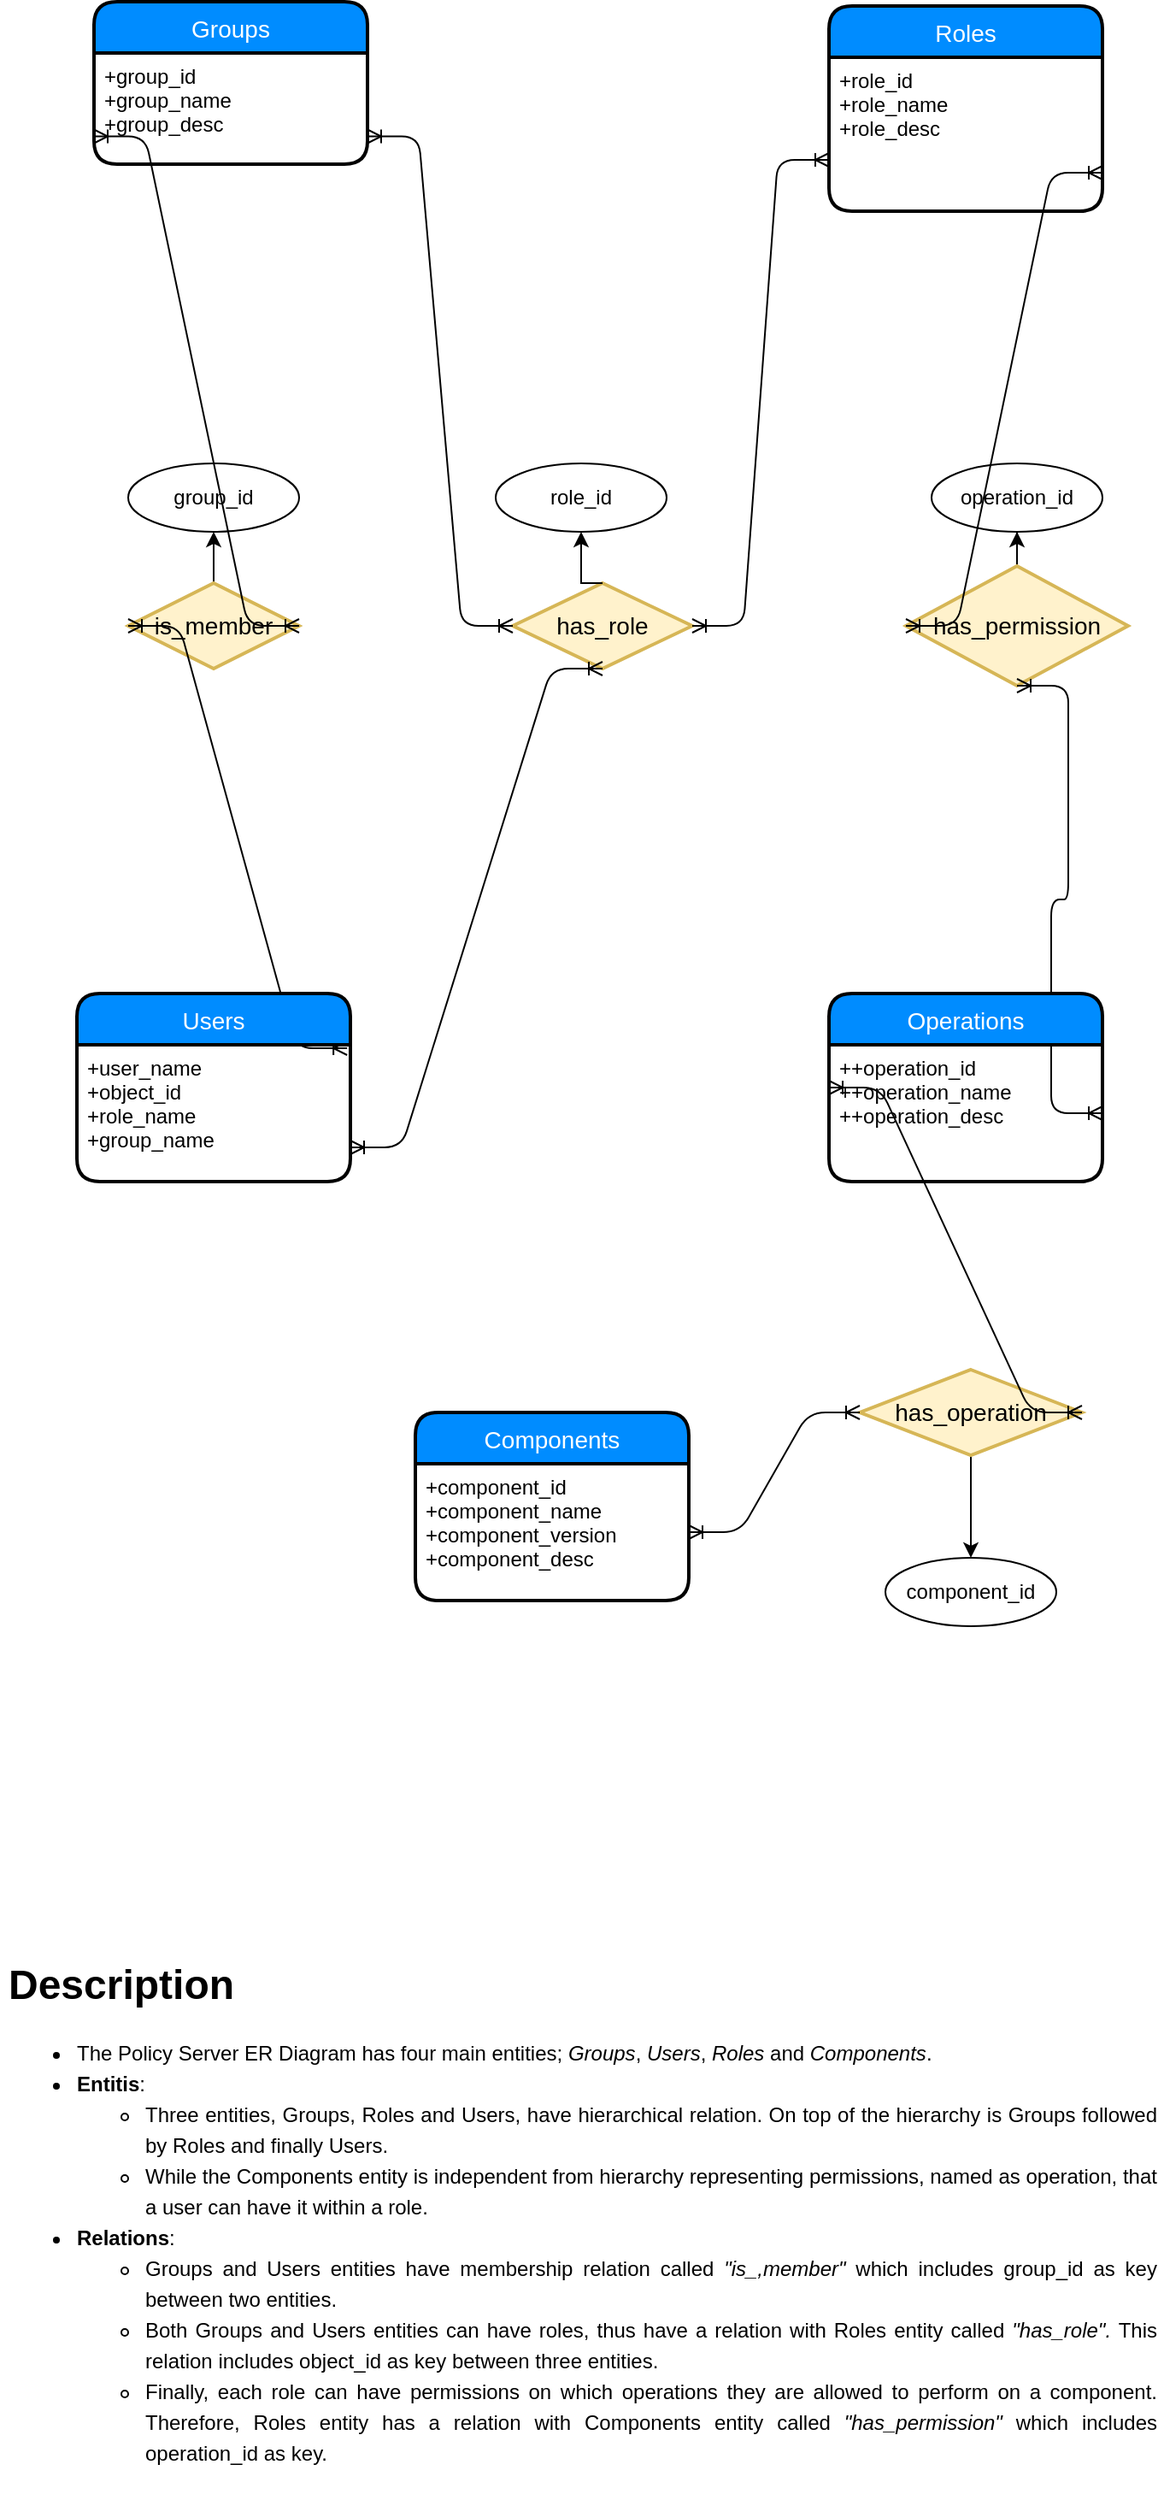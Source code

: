 <mxfile version="10.6.9" type="github"><diagram id="47WFxknzT0AIR9BU0tt0" name="Page-1"><mxGraphModel dx="1394" dy="796" grid="1" gridSize="10" guides="1" tooltips="1" connect="1" arrows="1" fold="1" page="1" pageScale="1" pageWidth="827" pageHeight="1169" math="0" shadow="0"><root><mxCell id="0"/><mxCell id="1" parent="0"/><mxCell id="r7iWO95EmXNK_B9tp6Ex-1" style="edgeStyle=orthogonalEdgeStyle;rounded=0;orthogonalLoop=1;jettySize=auto;html=1;exitX=0.5;exitY=0;exitDx=0;exitDy=0;entryX=0.5;entryY=1;entryDx=0;entryDy=0;" edge="1" parent="1" source="r7iWO95EmXNK_B9tp6Ex-2" target="r7iWO95EmXNK_B9tp6Ex-4"><mxGeometry relative="1" as="geometry"/></mxCell><mxCell id="r7iWO95EmXNK_B9tp6Ex-2" value="is_member" style="shape=rhombus;strokeWidth=2;fontSize=17;perimeter=rhombusPerimeter;whiteSpace=wrap;html=1;align=center;fontSize=14;fillColor=#fff2cc;strokeColor=#d6b656;" vertex="1" parent="1"><mxGeometry x="102" y="380" width="100" height="50" as="geometry"/></mxCell><mxCell id="r7iWO95EmXNK_B9tp6Ex-3" value="has_role" style="shape=rhombus;strokeWidth=2;fontSize=17;perimeter=rhombusPerimeter;whiteSpace=wrap;html=1;align=center;fontSize=14;fillColor=#fff2cc;strokeColor=#d6b656;" vertex="1" parent="1"><mxGeometry x="327" y="380" width="105" height="50" as="geometry"/></mxCell><mxCell id="r7iWO95EmXNK_B9tp6Ex-4" value="group_id" style="ellipse;whiteSpace=wrap;html=1;" vertex="1" parent="1"><mxGeometry x="102" y="310" width="100" height="40" as="geometry"/></mxCell><mxCell id="r7iWO95EmXNK_B9tp6Ex-5" value="operation_id" style="ellipse;whiteSpace=wrap;html=1;" vertex="1" parent="1"><mxGeometry x="572" y="310" width="100" height="40" as="geometry"/></mxCell><mxCell id="r7iWO95EmXNK_B9tp6Ex-6" style="edgeStyle=orthogonalEdgeStyle;rounded=0;orthogonalLoop=1;jettySize=auto;html=1;entryX=0.5;entryY=1;entryDx=0;entryDy=0;" edge="1" parent="1" source="r7iWO95EmXNK_B9tp6Ex-7" target="r7iWO95EmXNK_B9tp6Ex-5"><mxGeometry relative="1" as="geometry"/></mxCell><mxCell id="r7iWO95EmXNK_B9tp6Ex-7" value="has_permission" style="shape=rhombus;strokeWidth=2;fontSize=17;perimeter=rhombusPerimeter;whiteSpace=wrap;html=1;align=center;fontSize=14;fillColor=#fff2cc;strokeColor=#d6b656;" vertex="1" parent="1"><mxGeometry x="557" y="370" width="130" height="70" as="geometry"/></mxCell><mxCell id="r7iWO95EmXNK_B9tp6Ex-8" value="" style="edgeStyle=entityRelationEdgeStyle;fontSize=12;html=1;endArrow=ERoneToMany;startArrow=ERoneToMany;exitX=1;exitY=0.75;exitDx=0;exitDy=0;entryX=0.5;entryY=1;entryDx=0;entryDy=0;" edge="1" parent="1" source="r7iWO95EmXNK_B9tp6Ex-24" target="r7iWO95EmXNK_B9tp6Ex-3"><mxGeometry width="100" height="100" relative="1" as="geometry"><mxPoint x="232" y="400" as="sourcePoint"/><mxPoint x="332" y="215" as="targetPoint"/></mxGeometry></mxCell><mxCell id="r7iWO95EmXNK_B9tp6Ex-9" value="" style="edgeStyle=entityRelationEdgeStyle;fontSize=12;html=1;endArrow=ERoneToMany;startArrow=ERoneToMany;entryX=0;entryY=0.5;entryDx=0;entryDy=0;exitX=0.988;exitY=0.025;exitDx=0;exitDy=0;exitPerimeter=0;" edge="1" parent="1" source="r7iWO95EmXNK_B9tp6Ex-24" target="r7iWO95EmXNK_B9tp6Ex-2"><mxGeometry width="100" height="100" relative="1" as="geometry"><mxPoint x="232" y="385" as="sourcePoint"/><mxPoint x="212" y="310" as="targetPoint"/></mxGeometry></mxCell><mxCell id="r7iWO95EmXNK_B9tp6Ex-10" value="" style="edgeStyle=entityRelationEdgeStyle;fontSize=12;html=1;endArrow=ERoneToMany;startArrow=ERoneToMany;exitX=1;exitY=0.5;exitDx=0;exitDy=0;entryX=0;entryY=0.75;entryDx=0;entryDy=0;" edge="1" parent="1" source="r7iWO95EmXNK_B9tp6Ex-2" target="r7iWO95EmXNK_B9tp6Ex-16"><mxGeometry width="100" height="100" relative="1" as="geometry"><mxPoint x="137" y="280" as="sourcePoint"/><mxPoint x="112" y="135" as="targetPoint"/></mxGeometry></mxCell><mxCell id="r7iWO95EmXNK_B9tp6Ex-11" value="" style="edgeStyle=entityRelationEdgeStyle;fontSize=12;html=1;endArrow=ERoneToMany;startArrow=ERoneToMany;exitX=1;exitY=0.75;exitDx=0;exitDy=0;entryX=0;entryY=0.5;entryDx=0;entryDy=0;" edge="1" parent="1" source="r7iWO95EmXNK_B9tp6Ex-18" target="r7iWO95EmXNK_B9tp6Ex-7"><mxGeometry width="100" height="100" relative="1" as="geometry"><mxPoint x="637" y="135" as="sourcePoint"/><mxPoint x="395" y="315" as="targetPoint"/></mxGeometry></mxCell><mxCell id="r7iWO95EmXNK_B9tp6Ex-12" value="" style="edgeStyle=entityRelationEdgeStyle;fontSize=12;html=1;endArrow=ERoneToMany;startArrow=ERoneToMany;exitX=1;exitY=0.75;exitDx=0;exitDy=0;entryX=0;entryY=0.5;entryDx=0;entryDy=0;" edge="1" parent="1" source="r7iWO95EmXNK_B9tp6Ex-16" target="r7iWO95EmXNK_B9tp6Ex-3"><mxGeometry width="100" height="100" relative="1" as="geometry"><mxPoint x="222" y="135" as="sourcePoint"/><mxPoint x="322" y="170" as="targetPoint"/></mxGeometry></mxCell><mxCell id="r7iWO95EmXNK_B9tp6Ex-13" value="" style="edgeStyle=entityRelationEdgeStyle;fontSize=12;html=1;endArrow=ERoneToMany;startArrow=ERoneToMany;exitX=1;exitY=0.5;exitDx=0;exitDy=0;entryX=0;entryY=0.75;entryDx=0;entryDy=0;" edge="1" parent="1" source="r7iWO95EmXNK_B9tp6Ex-3" target="r7iWO95EmXNK_B9tp6Ex-17"><mxGeometry width="100" height="100" relative="1" as="geometry"><mxPoint x="322" y="340" as="sourcePoint"/><mxPoint x="527" y="135" as="targetPoint"/></mxGeometry></mxCell><mxCell id="r7iWO95EmXNK_B9tp6Ex-14" value="" style="edgeStyle=entityRelationEdgeStyle;fontSize=12;html=1;endArrow=ERoneToMany;startArrow=ERoneToMany;entryX=0.5;entryY=1;entryDx=0;entryDy=0;exitX=1;exitY=0.5;exitDx=0;exitDy=0;" edge="1" parent="1" source="r7iWO95EmXNK_B9tp6Ex-28" target="r7iWO95EmXNK_B9tp6Ex-7"><mxGeometry width="100" height="100" relative="1" as="geometry"><mxPoint x="702" y="660" as="sourcePoint"/><mxPoint x="552" y="405" as="targetPoint"/></mxGeometry></mxCell><mxCell id="r7iWO95EmXNK_B9tp6Ex-15" value="Groups" style="swimlane;childLayout=stackLayout;horizontal=1;startSize=30;horizontalStack=0;fillColor=#008cff;fontColor=#FFFFFF;rounded=1;fontSize=14;fontStyle=0;strokeWidth=2;resizeParent=0;resizeLast=1;shadow=0;dashed=0;align=center;" vertex="1" parent="1"><mxGeometry x="82" y="40" width="160" height="95" as="geometry"/></mxCell><mxCell id="r7iWO95EmXNK_B9tp6Ex-16" value="+group_id&#10;+group_name&#10;+group_desc&#10;" style="align=left;strokeColor=none;fillColor=none;spacingLeft=4;fontSize=12;verticalAlign=top;resizable=0;rotatable=0;part=1;" vertex="1" parent="r7iWO95EmXNK_B9tp6Ex-15"><mxGeometry y="30" width="160" height="65" as="geometry"/></mxCell><mxCell id="r7iWO95EmXNK_B9tp6Ex-17" value="Roles" style="swimlane;childLayout=stackLayout;horizontal=1;startSize=30;horizontalStack=0;fillColor=#008cff;fontColor=#FFFFFF;rounded=1;fontSize=14;fontStyle=0;strokeWidth=2;resizeParent=0;resizeLast=1;shadow=0;dashed=0;align=center;" vertex="1" parent="1"><mxGeometry x="512" y="42.5" width="160" height="120" as="geometry"/></mxCell><mxCell id="r7iWO95EmXNK_B9tp6Ex-18" value="+role_id&#10;+role_name&#10;+role_desc&#10;&#10;" style="align=left;strokeColor=none;fillColor=none;spacingLeft=4;fontSize=12;verticalAlign=top;resizable=0;rotatable=0;part=1;" vertex="1" parent="r7iWO95EmXNK_B9tp6Ex-17"><mxGeometry y="30" width="160" height="90" as="geometry"/></mxCell><mxCell id="r7iWO95EmXNK_B9tp6Ex-21" value="role_id" style="ellipse;whiteSpace=wrap;html=1;" vertex="1" parent="1"><mxGeometry x="317" y="310" width="100" height="40" as="geometry"/></mxCell><mxCell id="r7iWO95EmXNK_B9tp6Ex-22" style="edgeStyle=orthogonalEdgeStyle;rounded=0;orthogonalLoop=1;jettySize=auto;html=1;entryX=0.5;entryY=1;entryDx=0;entryDy=0;exitX=0.5;exitY=0;exitDx=0;exitDy=0;" edge="1" parent="1" source="r7iWO95EmXNK_B9tp6Ex-3" target="r7iWO95EmXNK_B9tp6Ex-21"><mxGeometry relative="1" as="geometry"><mxPoint x="367" y="370" as="sourcePoint"/></mxGeometry></mxCell><mxCell id="r7iWO95EmXNK_B9tp6Ex-23" value="Users" style="swimlane;childLayout=stackLayout;horizontal=1;startSize=30;horizontalStack=0;fillColor=#008cff;fontColor=#FFFFFF;rounded=1;fontSize=14;fontStyle=0;strokeWidth=2;resizeParent=0;resizeLast=1;shadow=0;dashed=0;align=center;" vertex="1" parent="1"><mxGeometry x="72" y="620" width="160" height="110" as="geometry"><mxRectangle x="130" y="440" width="100" height="50" as="alternateBounds"/></mxGeometry></mxCell><mxCell id="r7iWO95EmXNK_B9tp6Ex-24" value="+user_name&#10;+object_id&#10;+role_name&#10;+group_name&#10;" style="align=left;strokeColor=none;fillColor=none;spacingLeft=4;fontSize=12;verticalAlign=top;resizable=0;rotatable=0;part=1;" vertex="1" parent="r7iWO95EmXNK_B9tp6Ex-23"><mxGeometry y="30" width="160" height="80" as="geometry"/></mxCell><mxCell id="r7iWO95EmXNK_B9tp6Ex-25" value="&lt;h1&gt;Description&lt;/h1&gt;&lt;p style=&quot;text-align: justify&quot;&gt;&lt;/p&gt;&lt;blockquote style=&quot;margin: 0 0 0 40px ; border: none ; padding: 0px&quot;&gt;&lt;/blockquote&gt;&lt;ul style=&quot;line-height: 150%&quot;&gt;&lt;li style=&quot;text-align: justify&quot;&gt;The Policy Server ER Diagram has four main entities; &lt;i&gt;Groups&lt;/i&gt;, &lt;i&gt;Users&lt;/i&gt;, &lt;i&gt;Roles&lt;/i&gt; and &lt;i&gt;Components&lt;/i&gt;.&amp;nbsp;&lt;/li&gt;&lt;li style=&quot;text-align: justify&quot;&gt;&lt;b&gt;Entitis&lt;/b&gt;:&lt;/li&gt;&lt;ul&gt;&lt;li style=&quot;text-align: justify&quot;&gt;&lt;span&gt;Three entities, Groups, Roles and Users, have hierarchical relation. On top of the hierarchy is Groups followed by Roles and finally Users.&amp;nbsp;&lt;/span&gt;&lt;/li&gt;&lt;li style=&quot;text-align: justify&quot;&gt;&lt;span&gt;While the Components entity is independent from hierarchy representing permissions, named as operation, that a user can have it within a role.&lt;/span&gt;&lt;/li&gt;&lt;/ul&gt;&lt;li style=&quot;text-align: justify&quot;&gt;&lt;b&gt;Relations&lt;/b&gt;:&lt;/li&gt;&lt;ul&gt;&lt;li style=&quot;text-align: justify&quot;&gt;Groups and Users entities have membership relation called &lt;i&gt;&quot;is_,member&quot; &lt;/i&gt;which includes group_id as key between two entities.&amp;nbsp;&lt;/li&gt;&lt;li style=&quot;text-align: justify&quot;&gt;Both Groups and Users entities can have roles, thus have a relation with Roles entity called &lt;i&gt;&quot;has_role&quot;.&lt;/i&gt; This relation includes object_id as key between three entities.&amp;nbsp;&lt;/li&gt;&lt;li style=&quot;text-align: justify&quot;&gt;Finally, each role can have permissions on which operations they are allowed to perform on a component. Therefore, Roles entity has a relation with Components entity called &lt;i&gt;&quot;has_permission&quot;&lt;/i&gt; which includes operation_id as key.&amp;nbsp;&lt;/li&gt;&lt;/ul&gt;&lt;/ul&gt;&lt;blockquote style=&quot;margin: 0 0 0 40px ; border: none ; padding: 0px&quot;&gt;&lt;/blockquote&gt;&lt;p&gt;&lt;/p&gt;" style="text;html=1;strokeColor=none;fillColor=none;spacing=5;spacingTop=-20;whiteSpace=wrap;overflow=hidden;rounded=0;" vertex="1" parent="1"><mxGeometry x="27" y="1180" width="680" height="320" as="geometry"/></mxCell><mxCell id="r7iWO95EmXNK_B9tp6Ex-27" value="Operations" style="swimlane;childLayout=stackLayout;horizontal=1;startSize=30;horizontalStack=0;fillColor=#008cff;fontColor=#FFFFFF;rounded=1;fontSize=14;fontStyle=0;strokeWidth=2;resizeParent=0;resizeLast=1;shadow=0;dashed=0;align=center;" vertex="1" parent="1"><mxGeometry x="512" y="620" width="160" height="110" as="geometry"/></mxCell><mxCell id="r7iWO95EmXNK_B9tp6Ex-28" value="++operation_id&#10;++operation_name&#10;++operation_desc&#10;" style="align=left;strokeColor=none;fillColor=none;spacingLeft=4;fontSize=12;verticalAlign=top;resizable=0;rotatable=0;part=1;" vertex="1" parent="r7iWO95EmXNK_B9tp6Ex-27"><mxGeometry y="30" width="160" height="80" as="geometry"/></mxCell><mxCell id="r7iWO95EmXNK_B9tp6Ex-34" style="edgeStyle=orthogonalEdgeStyle;rounded=0;orthogonalLoop=1;jettySize=auto;html=1;" edge="1" parent="1" source="r7iWO95EmXNK_B9tp6Ex-29" target="r7iWO95EmXNK_B9tp6Ex-32"><mxGeometry relative="1" as="geometry"/></mxCell><mxCell id="r7iWO95EmXNK_B9tp6Ex-29" value="has_operation" style="shape=rhombus;strokeWidth=2;fontSize=17;perimeter=rhombusPerimeter;whiteSpace=wrap;html=1;align=center;fontSize=14;fillColor=#fff2cc;strokeColor=#d6b656;" vertex="1" parent="1"><mxGeometry x="530" y="840" width="130" height="50" as="geometry"/></mxCell><mxCell id="r7iWO95EmXNK_B9tp6Ex-30" value="" style="edgeStyle=entityRelationEdgeStyle;fontSize=12;html=1;endArrow=ERoneToMany;startArrow=ERoneToMany;entryX=0;entryY=0.5;entryDx=0;entryDy=0;exitX=1;exitY=0.5;exitDx=0;exitDy=0;" edge="1" parent="1" source="r7iWO95EmXNK_B9tp6Ex-29" target="r7iWO95EmXNK_B9tp6Ex-27"><mxGeometry width="100" height="100" relative="1" as="geometry"><mxPoint x="740" y="965" as="sourcePoint"/><mxPoint x="690" y="715" as="targetPoint"/></mxGeometry></mxCell><mxCell id="r7iWO95EmXNK_B9tp6Ex-19" value="Components" style="swimlane;childLayout=stackLayout;horizontal=1;startSize=30;horizontalStack=0;fillColor=#008cff;fontColor=#FFFFFF;rounded=1;fontSize=14;fontStyle=0;strokeWidth=2;resizeParent=0;resizeLast=1;shadow=0;dashed=0;align=center;" vertex="1" parent="1"><mxGeometry x="270" y="865" width="160" height="110" as="geometry"/></mxCell><mxCell id="r7iWO95EmXNK_B9tp6Ex-20" value="+component_id&#10;+component_name&#10;+component_version&#10;+component_desc&#10;&#10;" style="align=left;strokeColor=none;fillColor=none;spacingLeft=4;fontSize=12;verticalAlign=top;resizable=0;rotatable=0;part=1;" vertex="1" parent="r7iWO95EmXNK_B9tp6Ex-19"><mxGeometry y="30" width="160" height="80" as="geometry"/></mxCell><mxCell id="r7iWO95EmXNK_B9tp6Ex-31" value="" style="edgeStyle=entityRelationEdgeStyle;fontSize=12;html=1;endArrow=ERoneToMany;startArrow=ERoneToMany;exitX=1;exitY=0.5;exitDx=0;exitDy=0;entryX=0;entryY=0.5;entryDx=0;entryDy=0;" edge="1" parent="1" source="r7iWO95EmXNK_B9tp6Ex-20" target="r7iWO95EmXNK_B9tp6Ex-29"><mxGeometry width="100" height="100" relative="1" as="geometry"><mxPoint x="413" y="955" as="sourcePoint"/><mxPoint x="561" y="675" as="targetPoint"/></mxGeometry></mxCell><mxCell id="r7iWO95EmXNK_B9tp6Ex-32" value="component_id" style="ellipse;whiteSpace=wrap;html=1;" vertex="1" parent="1"><mxGeometry x="545" y="950" width="100" height="40" as="geometry"/></mxCell></root></mxGraphModel></diagram></mxfile>